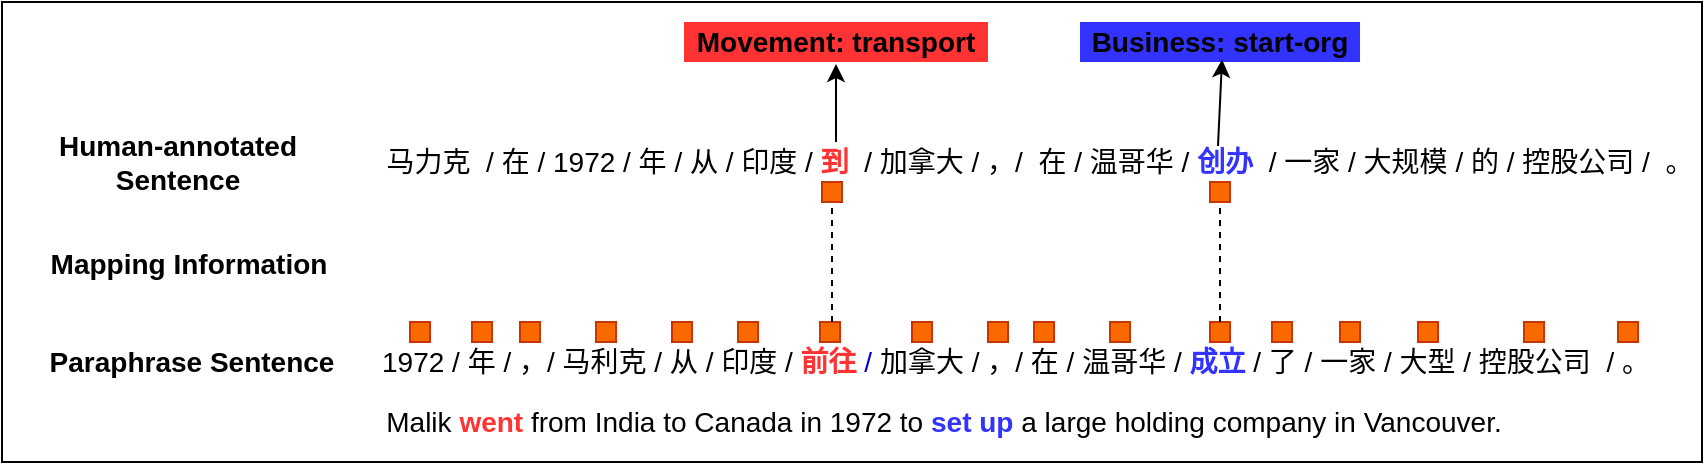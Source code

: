 <mxfile version="14.2.6" type="github">
  <diagram id="PUBzbT-fUYsuHvFrpDx0" name="Page-1">
    <mxGraphModel dx="1038" dy="492" grid="1" gridSize="10" guides="1" tooltips="1" connect="1" arrows="1" fold="1" page="1" pageScale="1" pageWidth="827" pageHeight="1169" math="0" shadow="0">
      <root>
        <mxCell id="0" />
        <mxCell id="1" parent="0" />
        <mxCell id="LNzTioz0Ti8qeagDFRHm-58" value="" style="rounded=0;whiteSpace=wrap;html=1;" parent="1" vertex="1">
          <mxGeometry x="60" y="450" width="850" height="230" as="geometry" />
        </mxCell>
        <mxCell id="LNzTioz0Ti8qeagDFRHm-137" value="&lt;font style=&quot;font-size: 14px&quot;&gt;马力克&amp;nbsp; / 在 / 1972 / 年 / 从 / 印度 /&amp;nbsp;&lt;b&gt;&lt;font color=&quot;#ff3333&quot;&gt;到&lt;/font&gt;&amp;nbsp;&lt;/b&gt;&amp;nbsp;/ 加拿大 / ，/&amp;nbsp; 在 / 温哥华 /&amp;nbsp;&lt;b&gt;&lt;font color=&quot;#3333ff&quot;&gt;创办&lt;/font&gt;&lt;/b&gt;&lt;font color=&quot;#ff0000&quot;&gt;&amp;nbsp;&amp;nbsp;&lt;/font&gt;/ 一家 / 大规模 / 的 / 控股公司 /&amp;nbsp; 。&lt;/font&gt;" style="text;html=1;strokeColor=none;fillColor=none;align=center;verticalAlign=middle;whiteSpace=wrap;rounded=0;" parent="1" vertex="1">
          <mxGeometry x="250" y="520" width="658" height="20" as="geometry" />
        </mxCell>
        <mxCell id="LNzTioz0Ti8qeagDFRHm-138" value="&lt;font style=&quot;font-size: 14px&quot;&gt;1972 / 年 / ，/ 马利克 / 从 / 印度 /&amp;nbsp;&lt;b&gt;&lt;font color=&quot;#ff3333&quot;&gt;前往&lt;/font&gt;&lt;/b&gt;&lt;font color=&quot;#0000cc&quot;&gt; /&amp;nbsp;&lt;/font&gt;加拿大 / ，/ 在 / 温哥华 /&amp;nbsp;&lt;b&gt;&lt;font color=&quot;#3333ff&quot;&gt;成立&lt;/font&gt;&amp;nbsp;&lt;/b&gt;/ 了 / 一家 / 大型 / 控股公司&amp;nbsp; / 。&lt;/font&gt;" style="text;html=1;strokeColor=none;fillColor=none;align=center;verticalAlign=middle;whiteSpace=wrap;rounded=0;" parent="1" vertex="1">
          <mxGeometry x="247" y="620" width="640" height="20" as="geometry" />
        </mxCell>
        <mxCell id="LNzTioz0Ti8qeagDFRHm-139" value="&lt;b&gt;&lt;font style=&quot;font-size: 14px&quot;&gt;Paraphrase Sentence&lt;/font&gt;&lt;/b&gt;" style="text;html=1;strokeColor=none;fillColor=none;align=center;verticalAlign=middle;whiteSpace=wrap;rounded=0;" parent="1" vertex="1">
          <mxGeometry x="80.25" y="620" width="150" height="20" as="geometry" />
        </mxCell>
        <mxCell id="LNzTioz0Ti8qeagDFRHm-140" value="&lt;b&gt;&lt;font style=&quot;font-size: 14px&quot;&gt;Mapping Information&lt;/font&gt;&lt;/b&gt;" style="text;html=1;strokeColor=none;fillColor=none;align=center;verticalAlign=middle;whiteSpace=wrap;rounded=0;" parent="1" vertex="1">
          <mxGeometry x="80.25" y="570.5" width="147" height="20" as="geometry" />
        </mxCell>
        <mxCell id="LNzTioz0Ti8qeagDFRHm-141" value="&lt;b&gt;&lt;font style=&quot;font-size: 14px&quot;&gt;Human-annotated Sentence&lt;/font&gt;&lt;/b&gt;" style="text;html=1;strokeColor=none;fillColor=none;align=center;verticalAlign=middle;whiteSpace=wrap;rounded=0;" parent="1" vertex="1">
          <mxGeometry x="80.25" y="520" width="135.5" height="20" as="geometry" />
        </mxCell>
        <mxCell id="LNzTioz0Ti8qeagDFRHm-144" value="&lt;span style=&quot;font-size: 14px&quot;&gt;Malik &lt;b&gt;&lt;font color=&quot;#ff3333&quot;&gt;went&lt;/font&gt;&lt;/b&gt; from India to Canada in 1972 to &lt;b&gt;&lt;font color=&quot;#3333ff&quot;&gt;set up&lt;/font&gt;&lt;/b&gt; a large holding company in Vancouver.&lt;/span&gt;" style="text;html=1;strokeColor=none;fillColor=none;align=center;verticalAlign=middle;whiteSpace=wrap;rounded=0;" parent="1" vertex="1">
          <mxGeometry x="250" y="650" width="562" height="20" as="geometry" />
        </mxCell>
        <mxCell id="LNzTioz0Ti8qeagDFRHm-151" value="&lt;font style=&quot;font-size: 14px&quot;&gt;&lt;b&gt;Movement: transport&lt;/b&gt;&lt;/font&gt;" style="text;html=1;strokeColor=none;fillColor=#FF3333;align=center;verticalAlign=middle;whiteSpace=wrap;rounded=0;" parent="1" vertex="1">
          <mxGeometry x="401" y="460" width="152" height="20" as="geometry" />
        </mxCell>
        <mxCell id="LNzTioz0Ti8qeagDFRHm-161" value="&lt;font style=&quot;font-size: 14px&quot;&gt;&lt;b&gt;Business: start-org&lt;/b&gt;&lt;/font&gt;" style="text;html=1;strokeColor=none;fillColor=#3333FF;align=center;verticalAlign=middle;whiteSpace=wrap;rounded=0;" parent="1" vertex="1">
          <mxGeometry x="599" y="460" width="140" height="20" as="geometry" />
        </mxCell>
        <mxCell id="LNzTioz0Ti8qeagDFRHm-163" value="" style="endArrow=classic;html=1;entryX=0.5;entryY=1;entryDx=0;entryDy=0;" parent="1" edge="1">
          <mxGeometry width="50" height="50" relative="1" as="geometry">
            <mxPoint x="477" y="520" as="sourcePoint" />
            <mxPoint x="477" y="481" as="targetPoint" />
          </mxGeometry>
        </mxCell>
        <mxCell id="LNzTioz0Ti8qeagDFRHm-167" value="" style="endArrow=classic;html=1;entryX=0.5;entryY=1;entryDx=0;entryDy=0;exitX=0.348;exitY=-0.026;exitDx=0;exitDy=0;exitPerimeter=0;" parent="1" edge="1">
          <mxGeometry width="50" height="50" relative="1" as="geometry">
            <mxPoint x="667.994" y="522" as="sourcePoint" />
            <mxPoint x="670.01" y="478.77" as="targetPoint" />
          </mxGeometry>
        </mxCell>
        <mxCell id="LNzTioz0Ti8qeagDFRHm-170" value="" style="endArrow=none;dashed=1;html=1;entryX=0.347;entryY=1.056;entryDx=0;entryDy=0;entryPerimeter=0;" parent="1" source="LNzTioz0Ti8qeagDFRHm-194" target="LNzTioz0Ti8qeagDFRHm-137" edge="1">
          <mxGeometry width="50" height="50" relative="1" as="geometry">
            <mxPoint x="475" y="619" as="sourcePoint" />
            <mxPoint x="560" y="420" as="targetPoint" />
          </mxGeometry>
        </mxCell>
        <mxCell id="LNzTioz0Ti8qeagDFRHm-172" value="" style="endArrow=none;dashed=1;html=1;entryX=0.634;entryY=1.009;entryDx=0;entryDy=0;entryPerimeter=0;exitX=0;exitY=0.5;exitDx=0;exitDy=0;" parent="1" source="LNzTioz0Ti8qeagDFRHm-196" target="LNzTioz0Ti8qeagDFRHm-137" edge="1">
          <mxGeometry width="50" height="50" relative="1" as="geometry">
            <mxPoint x="669" y="610" as="sourcePoint" />
            <mxPoint x="666" y="510" as="targetPoint" />
          </mxGeometry>
        </mxCell>
        <mxCell id="LNzTioz0Ti8qeagDFRHm-173" value="" style="rounded=0;whiteSpace=wrap;html=1;direction=south;fillColor=#fa6800;strokeColor=#C73500;fontColor=#ffffff;" parent="1" vertex="1">
          <mxGeometry x="264" y="610" width="10" height="10" as="geometry" />
        </mxCell>
        <mxCell id="LNzTioz0Ti8qeagDFRHm-174" value="" style="rounded=0;whiteSpace=wrap;html=1;direction=south;fillColor=#fa6800;strokeColor=#C73500;fontColor=#ffffff;" parent="1" vertex="1">
          <mxGeometry x="295" y="610" width="10" height="10" as="geometry" />
        </mxCell>
        <mxCell id="LNzTioz0Ti8qeagDFRHm-175" value="" style="rounded=0;whiteSpace=wrap;html=1;direction=south;fillColor=#fa6800;strokeColor=#C73500;fontColor=#ffffff;" parent="1" vertex="1">
          <mxGeometry x="319" y="610" width="10" height="10" as="geometry" />
        </mxCell>
        <mxCell id="LNzTioz0Ti8qeagDFRHm-176" value="" style="rounded=0;whiteSpace=wrap;html=1;direction=south;fillColor=#fa6800;strokeColor=#C73500;fontColor=#ffffff;" parent="1" vertex="1">
          <mxGeometry x="357" y="610" width="10" height="10" as="geometry" />
        </mxCell>
        <mxCell id="LNzTioz0Ti8qeagDFRHm-177" value="" style="rounded=0;whiteSpace=wrap;html=1;direction=south;fillColor=#fa6800;strokeColor=#C73500;fontColor=#ffffff;" parent="1" vertex="1">
          <mxGeometry x="395" y="610" width="10" height="10" as="geometry" />
        </mxCell>
        <mxCell id="LNzTioz0Ti8qeagDFRHm-178" value="" style="rounded=0;whiteSpace=wrap;html=1;direction=south;fillColor=#fa6800;strokeColor=#C73500;fontColor=#ffffff;" parent="1" vertex="1">
          <mxGeometry x="428" y="610" width="10" height="10" as="geometry" />
        </mxCell>
        <mxCell id="LNzTioz0Ti8qeagDFRHm-179" value="" style="rounded=0;whiteSpace=wrap;html=1;direction=south;fillColor=#fa6800;strokeColor=#C73500;fontColor=#ffffff;" parent="1" vertex="1">
          <mxGeometry x="469" y="610" width="10" height="10" as="geometry" />
        </mxCell>
        <mxCell id="LNzTioz0Ti8qeagDFRHm-180" value="" style="rounded=0;whiteSpace=wrap;html=1;direction=south;fillColor=#fa6800;strokeColor=#C73500;fontColor=#ffffff;" parent="1" vertex="1">
          <mxGeometry x="515" y="610" width="10" height="10" as="geometry" />
        </mxCell>
        <mxCell id="LNzTioz0Ti8qeagDFRHm-183" value="" style="rounded=0;whiteSpace=wrap;html=1;direction=south;fillColor=#fa6800;strokeColor=#C73500;fontColor=#ffffff;" parent="1" vertex="1">
          <mxGeometry x="553" y="610" width="10" height="10" as="geometry" />
        </mxCell>
        <mxCell id="LNzTioz0Ti8qeagDFRHm-184" value="" style="rounded=0;whiteSpace=wrap;html=1;direction=south;fillColor=#fa6800;strokeColor=#C73500;fontColor=#ffffff;" parent="1" vertex="1">
          <mxGeometry x="576" y="610" width="10" height="10" as="geometry" />
        </mxCell>
        <mxCell id="LNzTioz0Ti8qeagDFRHm-185" value="" style="rounded=0;whiteSpace=wrap;html=1;direction=south;fillColor=#fa6800;strokeColor=#C73500;fontColor=#ffffff;" parent="1" vertex="1">
          <mxGeometry x="614" y="610" width="10" height="10" as="geometry" />
        </mxCell>
        <mxCell id="LNzTioz0Ti8qeagDFRHm-188" value="" style="rounded=0;whiteSpace=wrap;html=1;direction=south;fillColor=#fa6800;strokeColor=#C73500;fontColor=#ffffff;" parent="1" vertex="1">
          <mxGeometry x="695" y="610" width="10" height="10" as="geometry" />
        </mxCell>
        <mxCell id="LNzTioz0Ti8qeagDFRHm-189" value="" style="rounded=0;whiteSpace=wrap;html=1;direction=south;fillColor=#fa6800;strokeColor=#C73500;fontColor=#ffffff;" parent="1" vertex="1">
          <mxGeometry x="664" y="610" width="10" height="10" as="geometry" />
        </mxCell>
        <mxCell id="LNzTioz0Ti8qeagDFRHm-190" value="" style="rounded=0;whiteSpace=wrap;html=1;direction=south;fillColor=#fa6800;strokeColor=#C73500;fontColor=#ffffff;" parent="1" vertex="1">
          <mxGeometry x="729" y="610" width="10" height="10" as="geometry" />
        </mxCell>
        <mxCell id="LNzTioz0Ti8qeagDFRHm-191" value="" style="rounded=0;whiteSpace=wrap;html=1;direction=south;fillColor=#fa6800;strokeColor=#C73500;fontColor=#ffffff;" parent="1" vertex="1">
          <mxGeometry x="768" y="610" width="10" height="10" as="geometry" />
        </mxCell>
        <mxCell id="LNzTioz0Ti8qeagDFRHm-192" value="" style="rounded=0;whiteSpace=wrap;html=1;direction=south;fillColor=#fa6800;strokeColor=#C73500;fontColor=#ffffff;" parent="1" vertex="1">
          <mxGeometry x="821" y="610" width="10" height="10" as="geometry" />
        </mxCell>
        <mxCell id="LNzTioz0Ti8qeagDFRHm-193" value="" style="rounded=0;whiteSpace=wrap;html=1;direction=south;fillColor=#fa6800;strokeColor=#C73500;fontColor=#ffffff;" parent="1" vertex="1">
          <mxGeometry x="868" y="610" width="10" height="10" as="geometry" />
        </mxCell>
        <mxCell id="LNzTioz0Ti8qeagDFRHm-194" value="" style="rounded=0;whiteSpace=wrap;html=1;direction=south;fillColor=#fa6800;strokeColor=#C73500;fontColor=#ffffff;" parent="1" vertex="1">
          <mxGeometry x="470" y="540" width="10" height="10" as="geometry" />
        </mxCell>
        <mxCell id="LNzTioz0Ti8qeagDFRHm-195" value="" style="endArrow=none;dashed=1;html=1;entryX=1;entryY=0.5;entryDx=0;entryDy=0;" parent="1" target="LNzTioz0Ti8qeagDFRHm-194" edge="1">
          <mxGeometry width="50" height="50" relative="1" as="geometry">
            <mxPoint x="475" y="610" as="sourcePoint" />
            <mxPoint x="470" y="510" as="targetPoint" />
          </mxGeometry>
        </mxCell>
        <mxCell id="LNzTioz0Ti8qeagDFRHm-196" value="" style="rounded=0;whiteSpace=wrap;html=1;direction=south;fillColor=#fa6800;strokeColor=#C73500;fontColor=#ffffff;" parent="1" vertex="1">
          <mxGeometry x="664" y="540" width="10" height="10" as="geometry" />
        </mxCell>
        <mxCell id="LNzTioz0Ti8qeagDFRHm-197" value="" style="endArrow=none;dashed=1;html=1;entryX=1;entryY=0.5;entryDx=0;entryDy=0;exitX=0;exitY=0.5;exitDx=0;exitDy=0;" parent="1" target="LNzTioz0Ti8qeagDFRHm-196" edge="1">
          <mxGeometry width="50" height="50" relative="1" as="geometry">
            <mxPoint x="669" y="610" as="sourcePoint" />
            <mxPoint x="664.172" y="500.18" as="targetPoint" />
          </mxGeometry>
        </mxCell>
      </root>
    </mxGraphModel>
  </diagram>
</mxfile>

